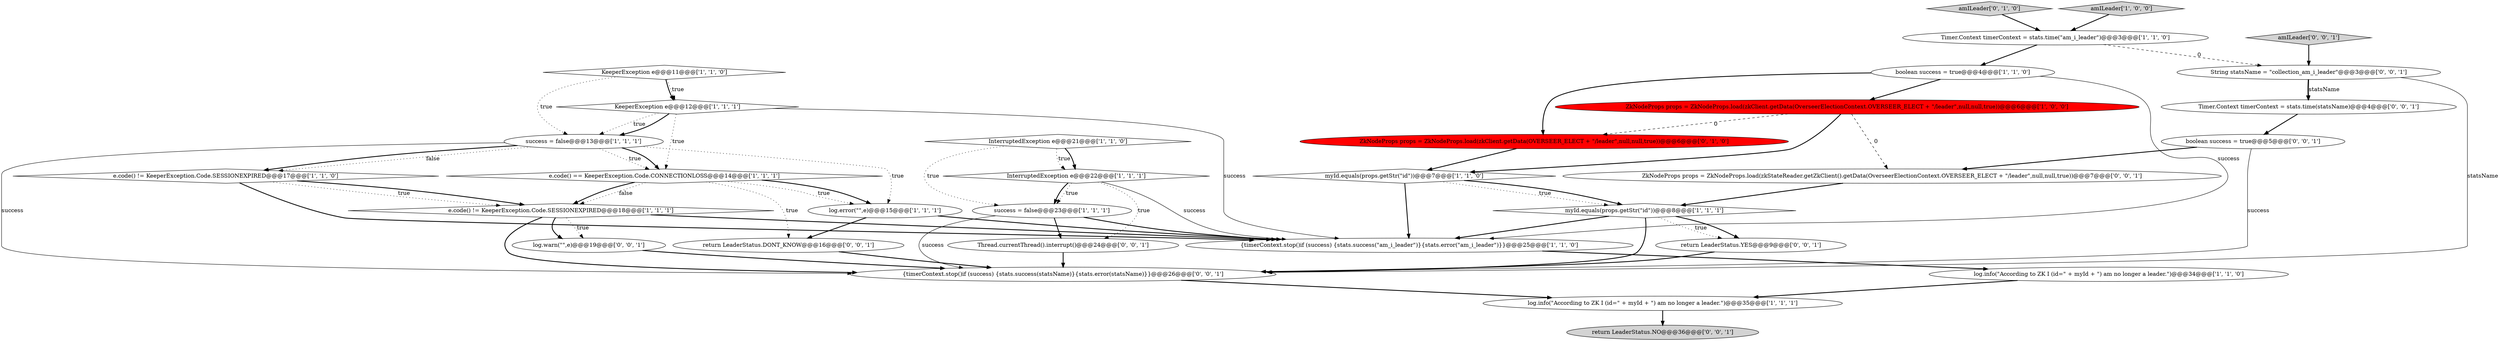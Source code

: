 digraph {
28 [style = filled, label = "String statsName = \"collection_am_i_leader\"@@@3@@@['0', '0', '1']", fillcolor = white, shape = ellipse image = "AAA0AAABBB3BBB"];
16 [style = filled, label = "boolean success = true@@@4@@@['1', '1', '0']", fillcolor = white, shape = ellipse image = "AAA0AAABBB1BBB"];
13 [style = filled, label = "{timerContext.stop()if (success) {stats.success(\"am_i_leader\")}{stats.error(\"am_i_leader\")}}@@@25@@@['1', '1', '0']", fillcolor = white, shape = ellipse image = "AAA0AAABBB1BBB"];
22 [style = filled, label = "boolean success = true@@@5@@@['0', '0', '1']", fillcolor = white, shape = ellipse image = "AAA0AAABBB3BBB"];
20 [style = filled, label = "amILeader['0', '1', '0']", fillcolor = lightgray, shape = diamond image = "AAA0AAABBB2BBB"];
4 [style = filled, label = "KeeperException e@@@12@@@['1', '1', '1']", fillcolor = white, shape = diamond image = "AAA0AAABBB1BBB"];
27 [style = filled, label = "log.warn(\"\",e)@@@19@@@['0', '0', '1']", fillcolor = white, shape = ellipse image = "AAA0AAABBB3BBB"];
21 [style = filled, label = "Timer.Context timerContext = stats.time(statsName)@@@4@@@['0', '0', '1']", fillcolor = white, shape = ellipse image = "AAA0AAABBB3BBB"];
7 [style = filled, label = "e.code() == KeeperException.Code.CONNECTIONLOSS@@@14@@@['1', '1', '1']", fillcolor = white, shape = diamond image = "AAA0AAABBB1BBB"];
19 [style = filled, label = "ZkNodeProps props = ZkNodeProps.load(zkClient.getData(OVERSEER_ELECT + \"/leader\",null,null,true))@@@6@@@['0', '1', '0']", fillcolor = red, shape = ellipse image = "AAA1AAABBB2BBB"];
24 [style = filled, label = "return LeaderStatus.DONT_KNOW@@@16@@@['0', '0', '1']", fillcolor = white, shape = ellipse image = "AAA0AAABBB3BBB"];
3 [style = filled, label = "InterruptedException e@@@22@@@['1', '1', '1']", fillcolor = white, shape = diamond image = "AAA0AAABBB1BBB"];
2 [style = filled, label = "InterruptedException e@@@21@@@['1', '1', '0']", fillcolor = white, shape = diamond image = "AAA0AAABBB1BBB"];
17 [style = filled, label = "KeeperException e@@@11@@@['1', '1', '0']", fillcolor = white, shape = diamond image = "AAA0AAABBB1BBB"];
1 [style = filled, label = "e.code() != KeeperException.Code.SESSIONEXPIRED@@@17@@@['1', '1', '0']", fillcolor = white, shape = diamond image = "AAA0AAABBB1BBB"];
0 [style = filled, label = "myId.equals(props.getStr(\"id\"))@@@8@@@['1', '1', '1']", fillcolor = white, shape = diamond image = "AAA0AAABBB1BBB"];
25 [style = filled, label = "return LeaderStatus.NO@@@36@@@['0', '0', '1']", fillcolor = lightgray, shape = ellipse image = "AAA0AAABBB3BBB"];
10 [style = filled, label = "success = false@@@23@@@['1', '1', '1']", fillcolor = white, shape = ellipse image = "AAA0AAABBB1BBB"];
18 [style = filled, label = "ZkNodeProps props = ZkNodeProps.load(zkClient.getData(OverseerElectionContext.OVERSEER_ELECT + \"/leader\",null,null,true))@@@6@@@['1', '0', '0']", fillcolor = red, shape = ellipse image = "AAA1AAABBB1BBB"];
11 [style = filled, label = "log.error(\"\",e)@@@15@@@['1', '1', '1']", fillcolor = white, shape = ellipse image = "AAA0AAABBB1BBB"];
5 [style = filled, label = "success = false@@@13@@@['1', '1', '1']", fillcolor = white, shape = ellipse image = "AAA0AAABBB1BBB"];
30 [style = filled, label = "{timerContext.stop()if (success) {stats.success(statsName)}{stats.error(statsName)}}@@@26@@@['0', '0', '1']", fillcolor = white, shape = ellipse image = "AAA0AAABBB3BBB"];
9 [style = filled, label = "log.info(\"According to ZK I (id=\" + myId + \") am no longer a leader.\")@@@34@@@['1', '1', '0']", fillcolor = white, shape = ellipse image = "AAA0AAABBB1BBB"];
6 [style = filled, label = "e.code() != KeeperException.Code.SESSIONEXPIRED@@@18@@@['1', '1', '1']", fillcolor = white, shape = diamond image = "AAA0AAABBB1BBB"];
23 [style = filled, label = "ZkNodeProps props = ZkNodeProps.load(zkStateReader.getZkClient().getData(OverseerElectionContext.OVERSEER_ELECT + \"/leader\",null,null,true))@@@7@@@['0', '0', '1']", fillcolor = white, shape = ellipse image = "AAA0AAABBB3BBB"];
26 [style = filled, label = "amILeader['0', '0', '1']", fillcolor = lightgray, shape = diamond image = "AAA0AAABBB3BBB"];
29 [style = filled, label = "return LeaderStatus.YES@@@9@@@['0', '0', '1']", fillcolor = white, shape = ellipse image = "AAA0AAABBB3BBB"];
15 [style = filled, label = "myId.equals(props.getStr(\"id\"))@@@7@@@['1', '1', '0']", fillcolor = white, shape = diamond image = "AAA0AAABBB1BBB"];
8 [style = filled, label = "Timer.Context timerContext = stats.time(\"am_i_leader\")@@@3@@@['1', '1', '0']", fillcolor = white, shape = ellipse image = "AAA0AAABBB1BBB"];
12 [style = filled, label = "amILeader['1', '0', '0']", fillcolor = lightgray, shape = diamond image = "AAA0AAABBB1BBB"];
31 [style = filled, label = "Thread.currentThread().interrupt()@@@24@@@['0', '0', '1']", fillcolor = white, shape = ellipse image = "AAA0AAABBB3BBB"];
14 [style = filled, label = "log.info(\"According to ZK I (id=\" + myId + \") am no longer a leader.\")@@@35@@@['1', '1', '1']", fillcolor = white, shape = ellipse image = "AAA0AAABBB1BBB"];
2->3 [style = dotted, label="true"];
2->10 [style = dotted, label="true"];
8->16 [style = bold, label=""];
0->30 [style = bold, label=""];
4->5 [style = dotted, label="true"];
15->13 [style = bold, label=""];
16->18 [style = bold, label=""];
7->11 [style = bold, label=""];
14->25 [style = bold, label=""];
16->13 [style = solid, label="success"];
10->31 [style = bold, label=""];
0->13 [style = bold, label=""];
29->30 [style = bold, label=""];
17->4 [style = dotted, label="true"];
2->3 [style = bold, label=""];
27->30 [style = bold, label=""];
3->10 [style = dotted, label="true"];
18->15 [style = bold, label=""];
3->13 [style = solid, label="success"];
4->7 [style = dotted, label="true"];
0->29 [style = bold, label=""];
22->30 [style = solid, label="success"];
18->19 [style = dashed, label="0"];
16->19 [style = bold, label=""];
11->24 [style = bold, label=""];
15->0 [style = dotted, label="true"];
23->0 [style = bold, label=""];
22->23 [style = bold, label=""];
1->13 [style = bold, label=""];
5->1 [style = dotted, label="false"];
7->24 [style = dotted, label="true"];
8->28 [style = dashed, label="0"];
10->30 [style = solid, label="success"];
7->6 [style = dotted, label="false"];
24->30 [style = bold, label=""];
28->30 [style = solid, label="statsName"];
3->10 [style = bold, label=""];
5->1 [style = bold, label=""];
6->27 [style = bold, label=""];
28->21 [style = solid, label="statsName"];
20->8 [style = bold, label=""];
28->21 [style = bold, label=""];
1->6 [style = bold, label=""];
5->30 [style = solid, label="success"];
5->11 [style = dotted, label="true"];
0->29 [style = dotted, label="true"];
7->11 [style = dotted, label="true"];
10->13 [style = bold, label=""];
21->22 [style = bold, label=""];
5->7 [style = dotted, label="true"];
12->8 [style = bold, label=""];
18->23 [style = dashed, label="0"];
6->13 [style = bold, label=""];
15->0 [style = bold, label=""];
11->13 [style = bold, label=""];
7->6 [style = bold, label=""];
31->30 [style = bold, label=""];
9->14 [style = bold, label=""];
3->31 [style = dotted, label="true"];
30->14 [style = bold, label=""];
5->7 [style = bold, label=""];
1->6 [style = dotted, label="true"];
13->9 [style = bold, label=""];
26->28 [style = bold, label=""];
6->27 [style = dotted, label="true"];
19->15 [style = bold, label=""];
4->5 [style = bold, label=""];
17->4 [style = bold, label=""];
4->13 [style = solid, label="success"];
17->5 [style = dotted, label="true"];
6->30 [style = bold, label=""];
}
